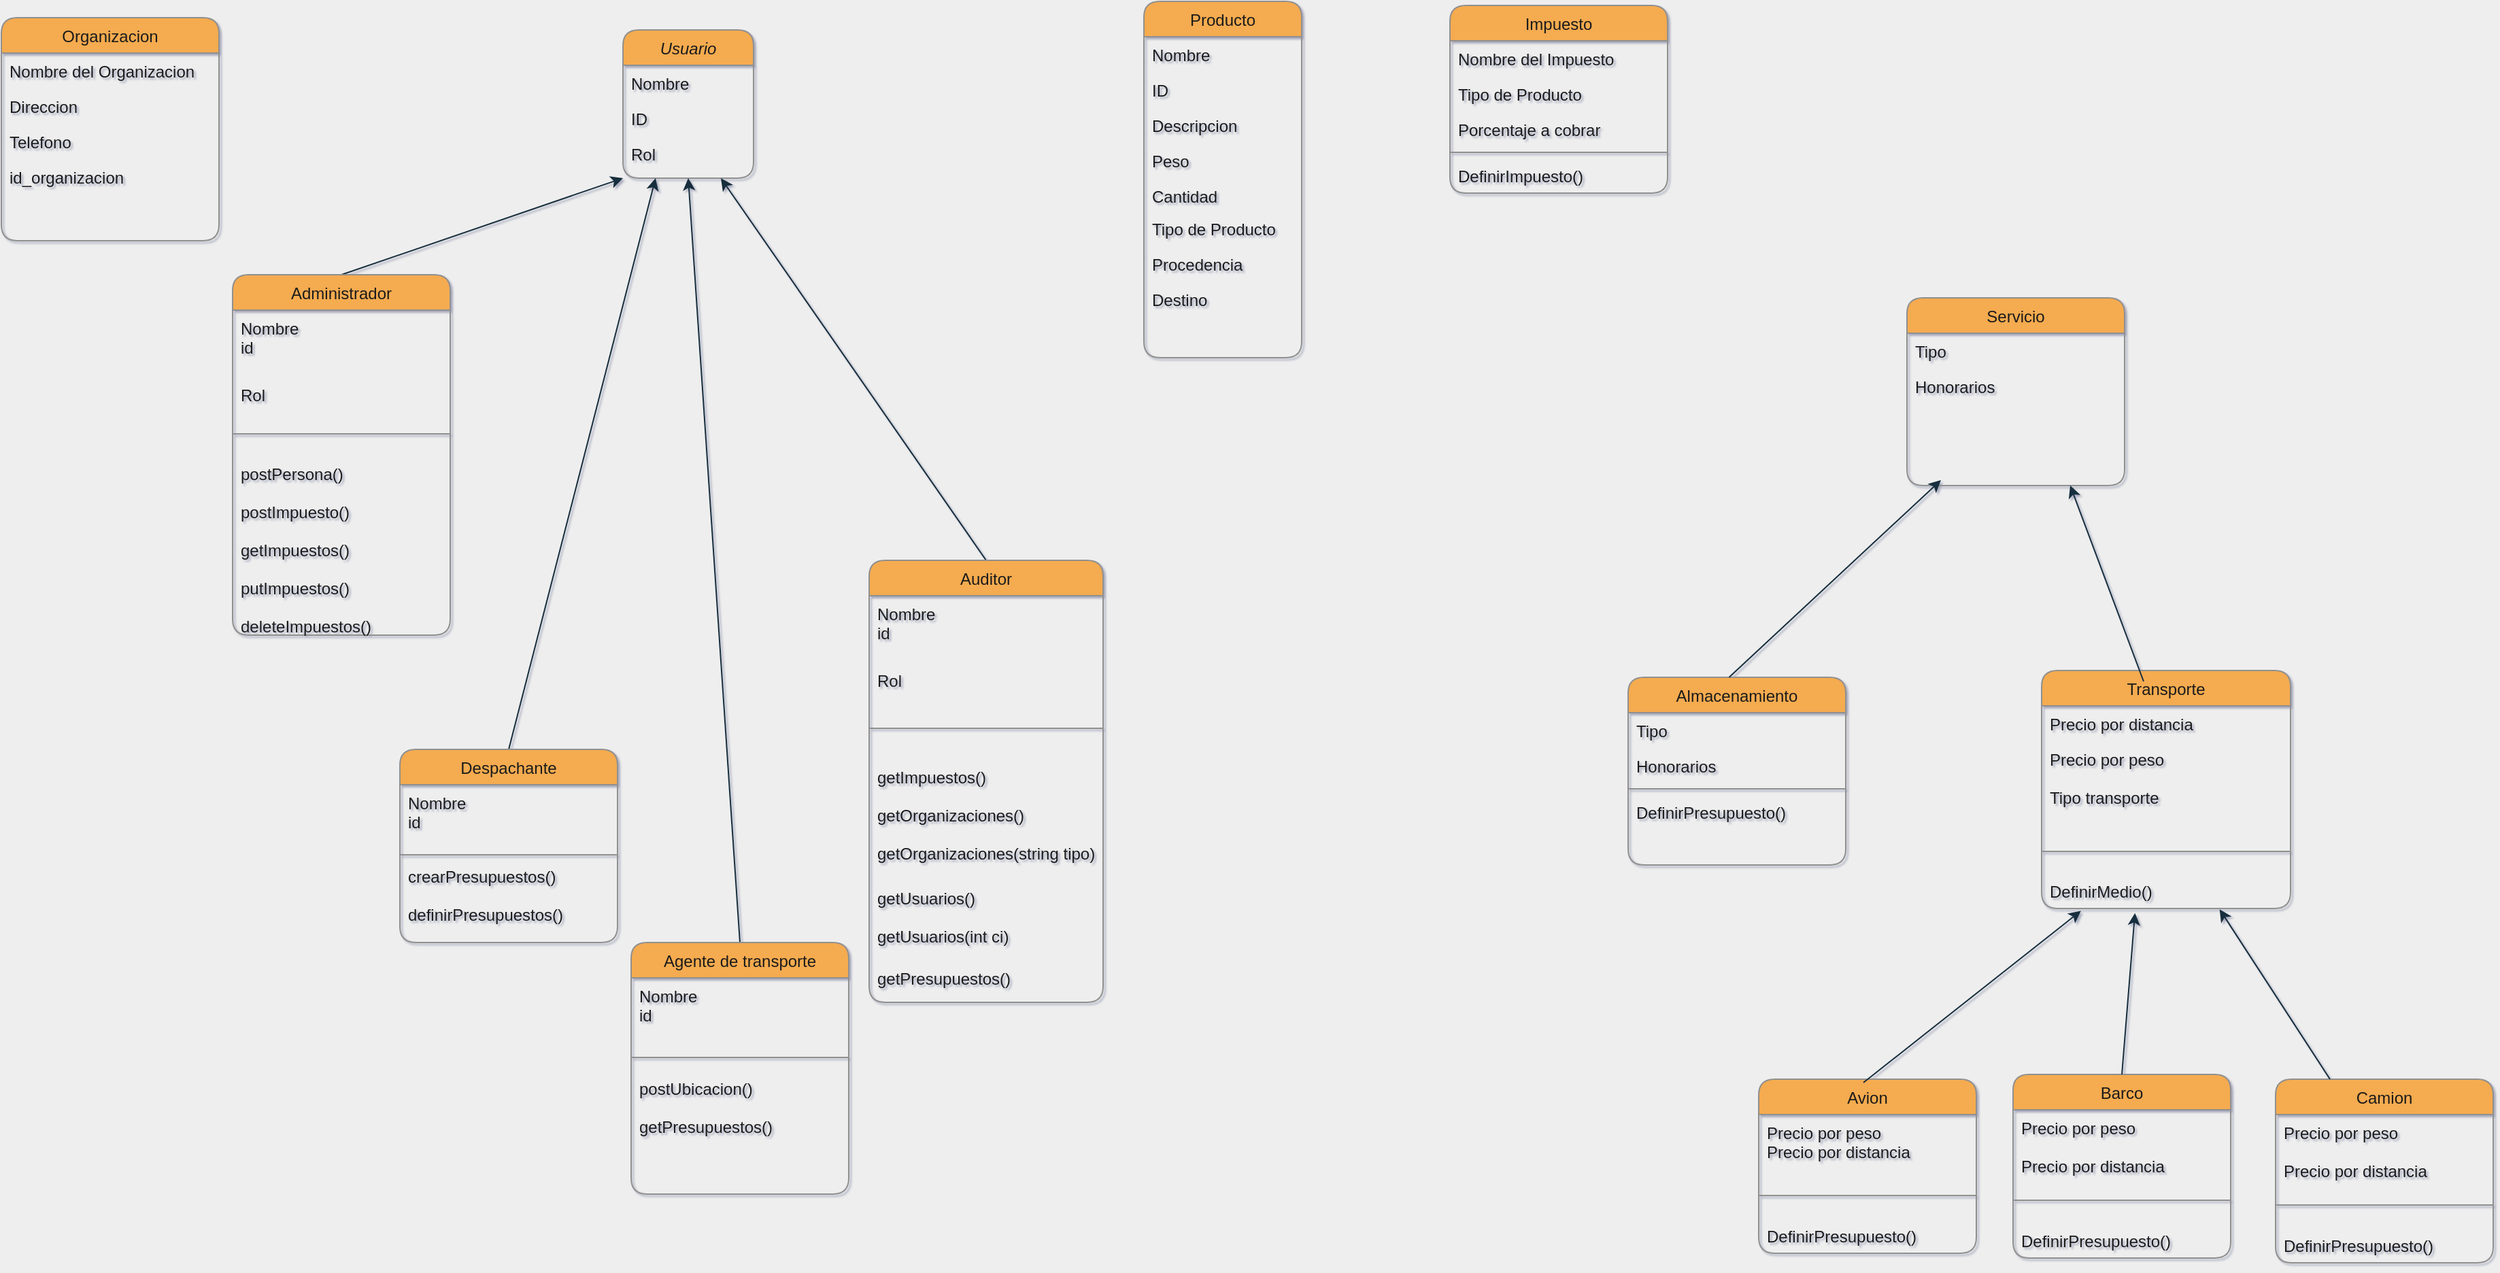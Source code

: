 <mxfile version="20.6.0" type="device"><diagram id="C5RBs43oDa-KdzZeNtuy" name="Page-1"><mxGraphModel dx="5114" dy="2879" grid="0" gridSize="10" guides="1" tooltips="1" connect="1" arrows="1" fold="1" page="1" pageScale="1" pageWidth="827" pageHeight="1169" background="#EEEEEE" math="0" shadow="1"><root><mxCell id="WIyWlLk6GJQsqaUBKTNV-0"/><mxCell id="WIyWlLk6GJQsqaUBKTNV-1" parent="WIyWlLk6GJQsqaUBKTNV-0"/><mxCell id="zkfFHV4jXpPFQw0GAbJ--0" value="Usuario" style="swimlane;fontStyle=2;align=center;verticalAlign=top;childLayout=stackLayout;horizontal=1;startSize=26;horizontalStack=0;resizeParent=1;resizeLast=0;collapsible=1;marginBottom=0;rounded=1;shadow=0;strokeWidth=1;fillColor=#F5AB50;strokeColor=#909090;fontColor=#1A1A1A;" parent="WIyWlLk6GJQsqaUBKTNV-1" vertex="1"><mxGeometry x="-1161" y="-1036" width="96" height="109" as="geometry"><mxRectangle x="230" y="140" width="160" height="26" as="alternateBounds"/></mxGeometry></mxCell><mxCell id="zkfFHV4jXpPFQw0GAbJ--1" value="Nombre" style="text;align=left;verticalAlign=top;spacingLeft=4;spacingRight=4;overflow=hidden;rotatable=0;points=[[0,0.5],[1,0.5]];portConstraint=eastwest;fontColor=#1A1A1A;rounded=1;" parent="zkfFHV4jXpPFQw0GAbJ--0" vertex="1"><mxGeometry y="26" width="96" height="26" as="geometry"/></mxCell><mxCell id="zkfFHV4jXpPFQw0GAbJ--2" value="ID" style="text;align=left;verticalAlign=top;spacingLeft=4;spacingRight=4;overflow=hidden;rotatable=0;points=[[0,0.5],[1,0.5]];portConstraint=eastwest;rounded=1;shadow=0;html=0;fontColor=#1A1A1A;" parent="zkfFHV4jXpPFQw0GAbJ--0" vertex="1"><mxGeometry y="52" width="96" height="26" as="geometry"/></mxCell><mxCell id="HUb9m4NCT26hnJzrRG1a-0" value="Rol" style="text;align=left;verticalAlign=top;spacingLeft=4;spacingRight=4;overflow=hidden;rotatable=0;points=[[0,0.5],[1,0.5]];portConstraint=eastwest;rounded=1;shadow=0;html=0;fontColor=#1A1A1A;" vertex="1" parent="zkfFHV4jXpPFQw0GAbJ--0"><mxGeometry y="78" width="96" height="26" as="geometry"/></mxCell><mxCell id="zkfFHV4jXpPFQw0GAbJ--6" value="Servicio" style="swimlane;fontStyle=0;align=center;verticalAlign=top;childLayout=stackLayout;horizontal=1;startSize=26;horizontalStack=0;resizeParent=1;resizeLast=0;collapsible=1;marginBottom=0;rounded=1;shadow=0;strokeWidth=1;fillColor=#F5AB50;strokeColor=#909090;fontColor=#1A1A1A;" parent="WIyWlLk6GJQsqaUBKTNV-1" vertex="1"><mxGeometry x="-217" y="-839" width="160" height="138" as="geometry"><mxRectangle x="130" y="380" width="160" height="26" as="alternateBounds"/></mxGeometry></mxCell><mxCell id="zkfFHV4jXpPFQw0GAbJ--7" value="Tipo" style="text;align=left;verticalAlign=top;spacingLeft=4;spacingRight=4;overflow=hidden;rotatable=0;points=[[0,0.5],[1,0.5]];portConstraint=eastwest;fontColor=#1A1A1A;rounded=1;" parent="zkfFHV4jXpPFQw0GAbJ--6" vertex="1"><mxGeometry y="26" width="160" height="26" as="geometry"/></mxCell><mxCell id="zkfFHV4jXpPFQw0GAbJ--8" value="Honorarios" style="text;align=left;verticalAlign=top;spacingLeft=4;spacingRight=4;overflow=hidden;rotatable=0;points=[[0,0.5],[1,0.5]];portConstraint=eastwest;rounded=1;shadow=0;html=0;fontColor=#1A1A1A;" parent="zkfFHV4jXpPFQw0GAbJ--6" vertex="1"><mxGeometry y="52" width="160" height="26" as="geometry"/></mxCell><mxCell id="zkfFHV4jXpPFQw0GAbJ--13" value="Barco" style="swimlane;fontStyle=0;align=center;verticalAlign=top;childLayout=stackLayout;horizontal=1;startSize=26;horizontalStack=0;resizeParent=1;resizeLast=0;collapsible=1;marginBottom=0;rounded=1;shadow=0;strokeWidth=1;fillColor=#F5AB50;strokeColor=#909090;fontColor=#1A1A1A;" parent="WIyWlLk6GJQsqaUBKTNV-1" vertex="1"><mxGeometry x="-139" y="-268" width="160" height="135" as="geometry"><mxRectangle x="340" y="380" width="170" height="26" as="alternateBounds"/></mxGeometry></mxCell><mxCell id="pXvzxChBo4fIykmY_wk8-32" value="Precio por peso&#10;&#10;Precio por distancia" style="text;strokeColor=none;fillColor=none;align=left;verticalAlign=top;spacingLeft=4;spacingRight=4;overflow=hidden;rotatable=0;points=[[0,0.5],[1,0.5]];portConstraint=eastwest;rounded=1;fontColor=#1A1A1A;" parent="zkfFHV4jXpPFQw0GAbJ--13" vertex="1"><mxGeometry y="26" width="160" height="50" as="geometry"/></mxCell><mxCell id="pXvzxChBo4fIykmY_wk8-34" value="" style="line;html=1;strokeWidth=1;align=left;verticalAlign=middle;spacingTop=-1;spacingLeft=3;spacingRight=3;rotatable=0;labelPosition=right;points=[];portConstraint=eastwest;fillColor=#F5AB50;strokeColor=#909090;fontColor=#1A1A1A;rounded=1;labelBackgroundColor=#EEEEEE;" parent="zkfFHV4jXpPFQw0GAbJ--13" vertex="1"><mxGeometry y="76" width="160" height="33" as="geometry"/></mxCell><mxCell id="pXvzxChBo4fIykmY_wk8-37" value="DefinirPresupuesto()" style="text;strokeColor=none;fillColor=none;align=left;verticalAlign=top;spacingLeft=4;spacingRight=4;overflow=hidden;rotatable=0;points=[[0,0.5],[1,0.5]];portConstraint=eastwest;rounded=1;fontColor=#1A1A1A;" parent="zkfFHV4jXpPFQw0GAbJ--13" vertex="1"><mxGeometry y="109" width="160" height="26" as="geometry"/></mxCell><mxCell id="zkfFHV4jXpPFQw0GAbJ--17" value="Producto" style="swimlane;fontStyle=0;align=center;verticalAlign=top;childLayout=stackLayout;horizontal=1;startSize=26;horizontalStack=0;resizeParent=1;resizeLast=0;collapsible=1;marginBottom=0;rounded=1;shadow=0;strokeWidth=1;fillColor=#F5AB50;strokeColor=#909090;fontColor=#1A1A1A;" parent="WIyWlLk6GJQsqaUBKTNV-1" vertex="1"><mxGeometry x="-778" y="-1057" width="116" height="262" as="geometry"><mxRectangle x="550" y="140" width="160" height="26" as="alternateBounds"/></mxGeometry></mxCell><mxCell id="zkfFHV4jXpPFQw0GAbJ--18" value="Nombre" style="text;align=left;verticalAlign=top;spacingLeft=4;spacingRight=4;overflow=hidden;rotatable=0;points=[[0,0.5],[1,0.5]];portConstraint=eastwest;fontColor=#1A1A1A;rounded=1;" parent="zkfFHV4jXpPFQw0GAbJ--17" vertex="1"><mxGeometry y="26" width="116" height="26" as="geometry"/></mxCell><mxCell id="zkfFHV4jXpPFQw0GAbJ--19" value="ID" style="text;align=left;verticalAlign=top;spacingLeft=4;spacingRight=4;overflow=hidden;rotatable=0;points=[[0,0.5],[1,0.5]];portConstraint=eastwest;rounded=1;shadow=0;html=0;fontColor=#1A1A1A;" parent="zkfFHV4jXpPFQw0GAbJ--17" vertex="1"><mxGeometry y="52" width="116" height="26" as="geometry"/></mxCell><mxCell id="zkfFHV4jXpPFQw0GAbJ--20" value="Descripcion" style="text;align=left;verticalAlign=top;spacingLeft=4;spacingRight=4;overflow=hidden;rotatable=0;points=[[0,0.5],[1,0.5]];portConstraint=eastwest;rounded=1;shadow=0;html=0;fontColor=#1A1A1A;" parent="zkfFHV4jXpPFQw0GAbJ--17" vertex="1"><mxGeometry y="78" width="116" height="26" as="geometry"/></mxCell><mxCell id="zkfFHV4jXpPFQw0GAbJ--21" value="Peso" style="text;align=left;verticalAlign=top;spacingLeft=4;spacingRight=4;overflow=hidden;rotatable=0;points=[[0,0.5],[1,0.5]];portConstraint=eastwest;rounded=1;shadow=0;html=0;fontColor=#1A1A1A;" parent="zkfFHV4jXpPFQw0GAbJ--17" vertex="1"><mxGeometry y="104" width="116" height="26" as="geometry"/></mxCell><mxCell id="pXvzxChBo4fIykmY_wk8-18" value="Cantidad" style="text;strokeColor=none;fillColor=none;align=left;verticalAlign=top;spacingLeft=4;spacingRight=4;overflow=hidden;rotatable=0;points=[[0,0.5],[1,0.5]];portConstraint=eastwest;rounded=1;fontColor=#1A1A1A;" parent="zkfFHV4jXpPFQw0GAbJ--17" vertex="1"><mxGeometry y="130" width="116" height="24" as="geometry"/></mxCell><mxCell id="Pnj_vXacgYXX5_KnOW4d-21" value="Tipo de Producto&#10;" style="text;align=left;verticalAlign=top;spacingLeft=4;spacingRight=4;overflow=hidden;rotatable=0;points=[[0,0.5],[1,0.5]];portConstraint=eastwest;rounded=1;shadow=0;html=0;fontColor=#1A1A1A;" parent="zkfFHV4jXpPFQw0GAbJ--17" vertex="1"><mxGeometry y="154" width="116" height="26" as="geometry"/></mxCell><mxCell id="zkfFHV4jXpPFQw0GAbJ--22" value="Procedencia" style="text;align=left;verticalAlign=top;spacingLeft=4;spacingRight=4;overflow=hidden;rotatable=0;points=[[0,0.5],[1,0.5]];portConstraint=eastwest;rounded=1;shadow=0;html=0;fontColor=#1A1A1A;" parent="zkfFHV4jXpPFQw0GAbJ--17" vertex="1"><mxGeometry y="180" width="116" height="26" as="geometry"/></mxCell><mxCell id="REdypmDglDxDfcD0SY29-49" value="Destino" style="text;align=left;verticalAlign=top;spacingLeft=4;spacingRight=4;overflow=hidden;rotatable=0;points=[[0,0.5],[1,0.5]];portConstraint=eastwest;rounded=1;shadow=0;html=0;fontColor=#1A1A1A;" parent="zkfFHV4jXpPFQw0GAbJ--17" vertex="1"><mxGeometry y="206" width="116" height="26" as="geometry"/></mxCell><mxCell id="pXvzxChBo4fIykmY_wk8-12" value="Transporte" style="swimlane;fontStyle=0;align=center;verticalAlign=top;childLayout=stackLayout;horizontal=1;startSize=26;horizontalStack=0;resizeParent=1;resizeLast=0;collapsible=1;marginBottom=0;rounded=1;shadow=0;strokeWidth=1;fillColor=#F5AB50;strokeColor=#909090;fontColor=#1A1A1A;" parent="WIyWlLk6GJQsqaUBKTNV-1" vertex="1"><mxGeometry x="-118" y="-565" width="183" height="175" as="geometry"><mxRectangle x="550" y="140" width="160" height="26" as="alternateBounds"/></mxGeometry></mxCell><mxCell id="pXvzxChBo4fIykmY_wk8-17" value="Precio por distancia" style="text;align=left;verticalAlign=top;spacingLeft=4;spacingRight=4;overflow=hidden;rotatable=0;points=[[0,0.5],[1,0.5]];portConstraint=eastwest;rounded=1;shadow=0;html=0;fontColor=#1A1A1A;" parent="pXvzxChBo4fIykmY_wk8-12" vertex="1"><mxGeometry y="26" width="183" height="26" as="geometry"/></mxCell><mxCell id="pXvzxChBo4fIykmY_wk8-20" value="Precio por peso&#10;&#10;Tipo transporte" style="text;strokeColor=none;fillColor=none;align=left;verticalAlign=top;spacingLeft=4;spacingRight=4;overflow=hidden;rotatable=0;points=[[0,0.5],[1,0.5]];portConstraint=eastwest;rounded=1;fontColor=#1A1A1A;" parent="pXvzxChBo4fIykmY_wk8-12" vertex="1"><mxGeometry y="52" width="183" height="65" as="geometry"/></mxCell><mxCell id="REdypmDglDxDfcD0SY29-53" value="" style="line;html=1;strokeWidth=1;align=left;verticalAlign=middle;spacingTop=-1;spacingLeft=3;spacingRight=3;rotatable=0;labelPosition=right;points=[];portConstraint=eastwest;fillColor=#F5AB50;strokeColor=#909090;fontColor=#1A1A1A;rounded=1;labelBackgroundColor=#EEEEEE;" parent="pXvzxChBo4fIykmY_wk8-12" vertex="1"><mxGeometry y="117" width="183" height="32" as="geometry"/></mxCell><mxCell id="REdypmDglDxDfcD0SY29-54" value="DefinirMedio()" style="text;strokeColor=none;fillColor=none;align=left;verticalAlign=top;spacingLeft=4;spacingRight=4;overflow=hidden;rotatable=0;points=[[0,0.5],[1,0.5]];portConstraint=eastwest;rounded=1;fontColor=#1A1A1A;" parent="pXvzxChBo4fIykmY_wk8-12" vertex="1"><mxGeometry y="149" width="183" height="26" as="geometry"/></mxCell><mxCell id="qtvmxVoFtMcfJuj8J22V-6" value="Avion" style="swimlane;fontStyle=0;align=center;verticalAlign=top;childLayout=stackLayout;horizontal=1;startSize=26;horizontalStack=0;resizeParent=1;resizeLast=0;collapsible=1;marginBottom=0;rounded=1;shadow=0;strokeWidth=1;fillColor=#F5AB50;strokeColor=#909090;fontColor=#1A1A1A;" parent="WIyWlLk6GJQsqaUBKTNV-1" vertex="1"><mxGeometry x="-326" y="-264.5" width="160" height="128" as="geometry"><mxRectangle x="340" y="380" width="170" height="26" as="alternateBounds"/></mxGeometry></mxCell><mxCell id="qtvmxVoFtMcfJuj8J22V-7" value="Precio por peso&#10;Precio por distancia" style="text;strokeColor=none;fillColor=none;align=left;verticalAlign=top;spacingLeft=4;spacingRight=4;overflow=hidden;rotatable=0;points=[[0,0.5],[1,0.5]];portConstraint=eastwest;rounded=1;fontColor=#1A1A1A;" parent="qtvmxVoFtMcfJuj8J22V-6" vertex="1"><mxGeometry y="26" width="160" height="43" as="geometry"/></mxCell><mxCell id="qtvmxVoFtMcfJuj8J22V-8" value="" style="line;html=1;strokeWidth=1;align=left;verticalAlign=middle;spacingTop=-1;spacingLeft=3;spacingRight=3;rotatable=0;labelPosition=right;points=[];portConstraint=eastwest;fillColor=#F5AB50;strokeColor=#909090;fontColor=#1A1A1A;rounded=1;labelBackgroundColor=#EEEEEE;" parent="qtvmxVoFtMcfJuj8J22V-6" vertex="1"><mxGeometry y="69" width="160" height="33" as="geometry"/></mxCell><mxCell id="qtvmxVoFtMcfJuj8J22V-9" value="DefinirPresupuesto()" style="text;strokeColor=none;fillColor=none;align=left;verticalAlign=top;spacingLeft=4;spacingRight=4;overflow=hidden;rotatable=0;points=[[0,0.5],[1,0.5]];portConstraint=eastwest;rounded=1;fontColor=#1A1A1A;" parent="qtvmxVoFtMcfJuj8J22V-6" vertex="1"><mxGeometry y="102" width="160" height="26" as="geometry"/></mxCell><mxCell id="qtvmxVoFtMcfJuj8J22V-10" value="Camion" style="swimlane;fontStyle=0;align=center;verticalAlign=top;childLayout=stackLayout;horizontal=1;startSize=26;horizontalStack=0;resizeParent=1;resizeLast=0;collapsible=1;marginBottom=0;rounded=1;shadow=0;strokeWidth=1;fillColor=#F5AB50;strokeColor=#909090;fontColor=#1A1A1A;" parent="WIyWlLk6GJQsqaUBKTNV-1" vertex="1"><mxGeometry x="54" y="-264.5" width="160" height="135" as="geometry"><mxRectangle x="340" y="380" width="170" height="26" as="alternateBounds"/></mxGeometry></mxCell><mxCell id="qtvmxVoFtMcfJuj8J22V-11" value="Precio por peso&#10;&#10;Precio por distancia" style="text;strokeColor=none;fillColor=none;align=left;verticalAlign=top;spacingLeft=4;spacingRight=4;overflow=hidden;rotatable=0;points=[[0,0.5],[1,0.5]];portConstraint=eastwest;rounded=1;fontColor=#1A1A1A;" parent="qtvmxVoFtMcfJuj8J22V-10" vertex="1"><mxGeometry y="26" width="160" height="50" as="geometry"/></mxCell><mxCell id="qtvmxVoFtMcfJuj8J22V-12" value="" style="line;html=1;strokeWidth=1;align=left;verticalAlign=middle;spacingTop=-1;spacingLeft=3;spacingRight=3;rotatable=0;labelPosition=right;points=[];portConstraint=eastwest;fillColor=#F5AB50;strokeColor=#909090;fontColor=#1A1A1A;rounded=1;labelBackgroundColor=#EEEEEE;" parent="qtvmxVoFtMcfJuj8J22V-10" vertex="1"><mxGeometry y="76" width="160" height="33" as="geometry"/></mxCell><mxCell id="qtvmxVoFtMcfJuj8J22V-13" value="DefinirPresupuesto()" style="text;strokeColor=none;fillColor=none;align=left;verticalAlign=top;spacingLeft=4;spacingRight=4;overflow=hidden;rotatable=0;points=[[0,0.5],[1,0.5]];portConstraint=eastwest;rounded=1;fontColor=#1A1A1A;" parent="qtvmxVoFtMcfJuj8J22V-10" vertex="1"><mxGeometry y="109" width="160" height="26" as="geometry"/></mxCell><mxCell id="REdypmDglDxDfcD0SY29-11" style="edgeStyle=none;rounded=0;orthogonalLoop=1;jettySize=auto;html=1;exitX=0.5;exitY=0;exitDx=0;exitDy=0;entryX=0.25;entryY=1;entryDx=0;entryDy=0;strokeColor=#182E3E;fontColor=#1A1A1A;labelBackgroundColor=#EEEEEE;" parent="WIyWlLk6GJQsqaUBKTNV-1" source="qtvmxVoFtMcfJuj8J22V-23" target="zkfFHV4jXpPFQw0GAbJ--0" edge="1"><mxGeometry relative="1" as="geometry"/></mxCell><mxCell id="qtvmxVoFtMcfJuj8J22V-23" value="Despachante" style="swimlane;fontStyle=0;align=center;verticalAlign=top;childLayout=stackLayout;horizontal=1;startSize=26;horizontalStack=0;resizeParent=1;resizeLast=0;collapsible=1;marginBottom=0;rounded=1;shadow=0;strokeWidth=1;fillColor=#F5AB50;strokeColor=#909090;fontColor=#1A1A1A;" parent="WIyWlLk6GJQsqaUBKTNV-1" vertex="1"><mxGeometry x="-1325" y="-507" width="160" height="142" as="geometry"><mxRectangle x="-504" y="483" width="160" height="26" as="alternateBounds"/></mxGeometry></mxCell><mxCell id="REdypmDglDxDfcD0SY29-51" value="Nombre&#10;id" style="text;align=left;verticalAlign=top;spacingLeft=4;spacingRight=4;overflow=hidden;rotatable=0;points=[[0,0.5],[1,0.5]];portConstraint=eastwest;fontColor=#1A1A1A;rounded=1;" parent="qtvmxVoFtMcfJuj8J22V-23" vertex="1"><mxGeometry y="26" width="160" height="49" as="geometry"/></mxCell><mxCell id="REdypmDglDxDfcD0SY29-27" value="" style="line;html=1;strokeWidth=1;align=left;verticalAlign=middle;spacingTop=-1;spacingLeft=3;spacingRight=3;rotatable=0;labelPosition=right;points=[];portConstraint=eastwest;fillColor=#F5AB50;strokeColor=#909090;fontColor=#1A1A1A;rounded=1;labelBackgroundColor=#EEEEEE;" parent="qtvmxVoFtMcfJuj8J22V-23" vertex="1"><mxGeometry y="75" width="160" height="5" as="geometry"/></mxCell><mxCell id="REdypmDglDxDfcD0SY29-28" value="crearPresupuestos()&#10;&#10;definirPresupuestos()&#10;" style="text;align=left;verticalAlign=top;spacingLeft=4;spacingRight=4;overflow=hidden;rotatable=0;points=[[0,0.5],[1,0.5]];portConstraint=eastwest;fontColor=#1A1A1A;rounded=1;" parent="qtvmxVoFtMcfJuj8J22V-23" vertex="1"><mxGeometry y="80" width="160" height="60" as="geometry"/></mxCell><mxCell id="REdypmDglDxDfcD0SY29-14" style="edgeStyle=none;rounded=0;orthogonalLoop=1;jettySize=auto;html=1;exitX=0.5;exitY=0;exitDx=0;exitDy=0;entryX=0.5;entryY=1;entryDx=0;entryDy=0;strokeColor=#182E3E;fontColor=#1A1A1A;labelBackgroundColor=#EEEEEE;" parent="WIyWlLk6GJQsqaUBKTNV-1" source="qtvmxVoFtMcfJuj8J22V-28" target="zkfFHV4jXpPFQw0GAbJ--0" edge="1"><mxGeometry relative="1" as="geometry"><mxPoint x="-1091.649" y="-631" as="targetPoint"/></mxGeometry></mxCell><mxCell id="qtvmxVoFtMcfJuj8J22V-28" value="Agente de transporte" style="swimlane;fontStyle=0;align=center;verticalAlign=top;childLayout=stackLayout;horizontal=1;startSize=26;horizontalStack=0;resizeParent=1;resizeLast=0;collapsible=1;marginBottom=0;rounded=1;shadow=0;strokeWidth=1;fillColor=#F5AB50;strokeColor=#909090;fontColor=#1A1A1A;" parent="WIyWlLk6GJQsqaUBKTNV-1" vertex="1"><mxGeometry x="-1155" y="-365" width="160" height="185" as="geometry"><mxRectangle x="130" y="380" width="160" height="26" as="alternateBounds"/></mxGeometry></mxCell><mxCell id="REdypmDglDxDfcD0SY29-50" value="Nombre&#10;id" style="text;align=left;verticalAlign=top;spacingLeft=4;spacingRight=4;overflow=hidden;rotatable=0;points=[[0,0.5],[1,0.5]];portConstraint=eastwest;fontColor=#1A1A1A;rounded=1;" parent="qtvmxVoFtMcfJuj8J22V-28" vertex="1"><mxGeometry y="26" width="160" height="49" as="geometry"/></mxCell><mxCell id="REdypmDglDxDfcD0SY29-29" value="" style="line;html=1;strokeWidth=1;align=left;verticalAlign=middle;spacingTop=-1;spacingLeft=3;spacingRight=3;rotatable=0;labelPosition=right;points=[];portConstraint=eastwest;fillColor=#F5AB50;strokeColor=#909090;fontColor=#1A1A1A;rounded=1;labelBackgroundColor=#EEEEEE;" parent="qtvmxVoFtMcfJuj8J22V-28" vertex="1"><mxGeometry y="75" width="160" height="19" as="geometry"/></mxCell><mxCell id="REdypmDglDxDfcD0SY29-30" value="postUbicacion()&#10;&#10;getPresupuestos()" style="text;align=left;verticalAlign=top;spacingLeft=4;spacingRight=4;overflow=hidden;rotatable=0;points=[[0,0.5],[1,0.5]];portConstraint=eastwest;fontColor=#1A1A1A;rounded=1;" parent="qtvmxVoFtMcfJuj8J22V-28" vertex="1"><mxGeometry y="94" width="160" height="60" as="geometry"/></mxCell><mxCell id="REdypmDglDxDfcD0SY29-17" style="edgeStyle=none;rounded=0;orthogonalLoop=1;jettySize=auto;html=1;exitX=0.5;exitY=0;exitDx=0;exitDy=0;entryX=0.75;entryY=1;entryDx=0;entryDy=0;strokeColor=#182E3E;fontColor=#1A1A1A;labelBackgroundColor=#EEEEEE;" parent="WIyWlLk6GJQsqaUBKTNV-1" source="qtvmxVoFtMcfJuj8J22V-33" target="zkfFHV4jXpPFQw0GAbJ--0" edge="1"><mxGeometry relative="1" as="geometry"><mxPoint x="-1051" y="-642" as="targetPoint"/></mxGeometry></mxCell><mxCell id="qtvmxVoFtMcfJuj8J22V-33" value="Auditor" style="swimlane;fontStyle=0;align=center;verticalAlign=top;childLayout=stackLayout;horizontal=1;startSize=26;horizontalStack=0;resizeParent=1;resizeLast=0;collapsible=1;marginBottom=0;rounded=1;shadow=0;strokeWidth=1;fillColor=#F5AB50;strokeColor=#909090;fontColor=#1A1A1A;" parent="WIyWlLk6GJQsqaUBKTNV-1" vertex="1"><mxGeometry x="-980" y="-646" width="172" height="325" as="geometry"><mxRectangle x="130" y="380" width="160" height="26" as="alternateBounds"/></mxGeometry></mxCell><mxCell id="qtvmxVoFtMcfJuj8J22V-34" value="Nombre&#10;id" style="text;align=left;verticalAlign=top;spacingLeft=4;spacingRight=4;overflow=hidden;rotatable=0;points=[[0,0.5],[1,0.5]];portConstraint=eastwest;fontColor=#1A1A1A;rounded=1;" parent="qtvmxVoFtMcfJuj8J22V-33" vertex="1"><mxGeometry y="26" width="172" height="49" as="geometry"/></mxCell><mxCell id="HUb9m4NCT26hnJzrRG1a-3" value="Rol" style="text;align=left;verticalAlign=top;spacingLeft=4;spacingRight=4;overflow=hidden;rotatable=0;points=[[0,0.5],[1,0.5]];portConstraint=eastwest;rounded=1;shadow=0;html=0;fontColor=#1A1A1A;" vertex="1" parent="qtvmxVoFtMcfJuj8J22V-33"><mxGeometry y="75" width="172" height="26" as="geometry"/></mxCell><mxCell id="REdypmDglDxDfcD0SY29-31" value="" style="line;html=1;strokeWidth=1;align=left;verticalAlign=middle;spacingTop=-1;spacingLeft=3;spacingRight=3;rotatable=0;labelPosition=right;points=[];portConstraint=eastwest;fillColor=#F5AB50;strokeColor=#909090;fontColor=#1A1A1A;rounded=1;labelBackgroundColor=#EEEEEE;" parent="qtvmxVoFtMcfJuj8J22V-33" vertex="1"><mxGeometry y="101" width="172" height="45" as="geometry"/></mxCell><mxCell id="REdypmDglDxDfcD0SY29-37" value="getImpuestos()&#10;&#10;getOrganizaciones()&#10;&#10;getOrganizaciones(string tipo)&#10;&#10;&#10;" style="text;align=left;verticalAlign=top;spacingLeft=4;spacingRight=4;overflow=hidden;rotatable=0;points=[[0,0.5],[1,0.5]];portConstraint=eastwest;fontColor=#1A1A1A;rounded=1;" parent="qtvmxVoFtMcfJuj8J22V-33" vertex="1"><mxGeometry y="146" width="172" height="89" as="geometry"/></mxCell><mxCell id="REdypmDglDxDfcD0SY29-38" value="getUsuarios()&#10;&#10;getUsuarios(int ci)&#10;" style="text;align=left;verticalAlign=top;spacingLeft=4;spacingRight=4;overflow=hidden;rotatable=0;points=[[0,0.5],[1,0.5]];portConstraint=eastwest;fontColor=#1A1A1A;rounded=1;" parent="qtvmxVoFtMcfJuj8J22V-33" vertex="1"><mxGeometry y="235" width="172" height="59" as="geometry"/></mxCell><mxCell id="REdypmDglDxDfcD0SY29-39" value="getPresupuestos()" style="text;align=left;verticalAlign=top;spacingLeft=4;spacingRight=4;overflow=hidden;rotatable=0;points=[[0,0.5],[1,0.5]];portConstraint=eastwest;fontColor=#1A1A1A;rounded=1;" parent="qtvmxVoFtMcfJuj8J22V-33" vertex="1"><mxGeometry y="294" width="172" height="26" as="geometry"/></mxCell><mxCell id="qtvmxVoFtMcfJuj8J22V-38" value="Almacenamiento" style="swimlane;fontStyle=0;align=center;verticalAlign=top;childLayout=stackLayout;horizontal=1;startSize=26;horizontalStack=0;resizeParent=1;resizeLast=0;collapsible=1;marginBottom=0;rounded=1;shadow=0;strokeWidth=1;fillColor=#F5AB50;strokeColor=#909090;fontColor=#1A1A1A;" parent="WIyWlLk6GJQsqaUBKTNV-1" vertex="1"><mxGeometry x="-422" y="-560" width="160" height="138" as="geometry"><mxRectangle x="130" y="380" width="160" height="26" as="alternateBounds"/></mxGeometry></mxCell><mxCell id="qtvmxVoFtMcfJuj8J22V-39" value="Tipo" style="text;align=left;verticalAlign=top;spacingLeft=4;spacingRight=4;overflow=hidden;rotatable=0;points=[[0,0.5],[1,0.5]];portConstraint=eastwest;fontColor=#1A1A1A;rounded=1;" parent="qtvmxVoFtMcfJuj8J22V-38" vertex="1"><mxGeometry y="26" width="160" height="26" as="geometry"/></mxCell><mxCell id="qtvmxVoFtMcfJuj8J22V-40" value="Honorarios" style="text;align=left;verticalAlign=top;spacingLeft=4;spacingRight=4;overflow=hidden;rotatable=0;points=[[0,0.5],[1,0.5]];portConstraint=eastwest;rounded=1;shadow=0;html=0;fontColor=#1A1A1A;" parent="qtvmxVoFtMcfJuj8J22V-38" vertex="1"><mxGeometry y="52" width="160" height="26" as="geometry"/></mxCell><mxCell id="qtvmxVoFtMcfJuj8J22V-41" value="" style="line;html=1;strokeWidth=1;align=left;verticalAlign=middle;spacingTop=-1;spacingLeft=3;spacingRight=3;rotatable=0;labelPosition=right;points=[];portConstraint=eastwest;fillColor=#F5AB50;strokeColor=#909090;fontColor=#1A1A1A;rounded=1;labelBackgroundColor=#EEEEEE;" parent="qtvmxVoFtMcfJuj8J22V-38" vertex="1"><mxGeometry y="78" width="160" height="8" as="geometry"/></mxCell><mxCell id="Pnj_vXacgYXX5_KnOW4d-11" value="DefinirPresupuesto()" style="text;strokeColor=none;fillColor=none;align=left;verticalAlign=top;spacingLeft=4;spacingRight=4;overflow=hidden;rotatable=0;points=[[0,0.5],[1,0.5]];portConstraint=eastwest;rounded=1;fontColor=#1A1A1A;" parent="qtvmxVoFtMcfJuj8J22V-38" vertex="1"><mxGeometry y="86" width="160" height="26" as="geometry"/></mxCell><mxCell id="REdypmDglDxDfcD0SY29-3" style="rounded=0;orthogonalLoop=1;jettySize=auto;html=1;exitX=0.5;exitY=0;exitDx=0;exitDy=0;entryX=0;entryY=1;entryDx=0;entryDy=0;strokeColor=#182E3E;fontColor=#1A1A1A;labelBackgroundColor=#EEEEEE;" parent="WIyWlLk6GJQsqaUBKTNV-1" source="qtvmxVoFtMcfJuj8J22V-55" target="zkfFHV4jXpPFQw0GAbJ--0" edge="1"><mxGeometry relative="1" as="geometry"><mxPoint x="-1141" y="-666" as="targetPoint"/></mxGeometry></mxCell><mxCell id="qtvmxVoFtMcfJuj8J22V-55" value="Administrador" style="swimlane;fontStyle=0;align=center;verticalAlign=top;childLayout=stackLayout;horizontal=1;startSize=26;horizontalStack=0;resizeParent=1;resizeLast=0;collapsible=1;marginBottom=0;rounded=1;shadow=0;strokeWidth=1;fillColor=#F5AB50;strokeColor=#909090;fontColor=#1A1A1A;" parent="WIyWlLk6GJQsqaUBKTNV-1" vertex="1"><mxGeometry x="-1448" y="-856" width="160" height="265" as="geometry"><mxRectangle x="130" y="380" width="160" height="26" as="alternateBounds"/></mxGeometry></mxCell><mxCell id="REdypmDglDxDfcD0SY29-23" style="edgeStyle=none;rounded=0;orthogonalLoop=1;jettySize=auto;html=1;exitX=0;exitY=0.5;exitDx=0;exitDy=0;strokeColor=#182E3E;fontColor=#1A1A1A;labelBackgroundColor=#EEEEEE;" parent="qtvmxVoFtMcfJuj8J22V-55" edge="1"><mxGeometry relative="1" as="geometry"><mxPoint x="1.137e-13" y="41" as="sourcePoint"/><mxPoint x="1.137e-13" y="41" as="targetPoint"/></mxGeometry></mxCell><mxCell id="REdypmDglDxDfcD0SY29-52" value="Nombre&#10;id" style="text;align=left;verticalAlign=top;spacingLeft=4;spacingRight=4;overflow=hidden;rotatable=0;points=[[0,0.5],[1,0.5]];portConstraint=eastwest;fontColor=#1A1A1A;rounded=1;" parent="qtvmxVoFtMcfJuj8J22V-55" vertex="1"><mxGeometry y="26" width="160" height="49" as="geometry"/></mxCell><mxCell id="HUb9m4NCT26hnJzrRG1a-2" value="Rol" style="text;align=left;verticalAlign=top;spacingLeft=4;spacingRight=4;overflow=hidden;rotatable=0;points=[[0,0.5],[1,0.5]];portConstraint=eastwest;rounded=1;shadow=0;html=0;fontColor=#1A1A1A;" vertex="1" parent="qtvmxVoFtMcfJuj8J22V-55"><mxGeometry y="75" width="160" height="26" as="geometry"/></mxCell><mxCell id="REdypmDglDxDfcD0SY29-25" value="" style="line;html=1;strokeWidth=1;align=left;verticalAlign=middle;spacingTop=-1;spacingLeft=3;spacingRight=3;rotatable=0;labelPosition=right;points=[];portConstraint=eastwest;fillColor=#F5AB50;strokeColor=#909090;fontColor=#1A1A1A;rounded=1;labelBackgroundColor=#EEEEEE;" parent="qtvmxVoFtMcfJuj8J22V-55" vertex="1"><mxGeometry y="101" width="160" height="32" as="geometry"/></mxCell><mxCell id="REdypmDglDxDfcD0SY29-26" value="postPersona()&#10;&#10;postImpuesto()&#10;&#10;getImpuestos()&#10;&#10;putImpuestos()&#10;&#10;deleteImpuestos()" style="text;align=left;verticalAlign=top;spacingLeft=4;spacingRight=4;overflow=hidden;rotatable=0;points=[[0,0.5],[1,0.5]];portConstraint=eastwest;fontColor=#1A1A1A;rounded=1;" parent="qtvmxVoFtMcfJuj8J22V-55" vertex="1"><mxGeometry y="133" width="160" height="132" as="geometry"/></mxCell><mxCell id="Pnj_vXacgYXX5_KnOW4d-3" value="Impuesto" style="swimlane;fontStyle=0;align=center;verticalAlign=top;childLayout=stackLayout;horizontal=1;startSize=26;horizontalStack=0;resizeParent=1;resizeLast=0;collapsible=1;marginBottom=0;rounded=1;shadow=0;strokeWidth=1;fillColor=#F5AB50;strokeColor=#909090;fontColor=#1A1A1A;" parent="WIyWlLk6GJQsqaUBKTNV-1" vertex="1"><mxGeometry x="-553" y="-1054" width="160" height="138" as="geometry"><mxRectangle x="130" y="380" width="160" height="26" as="alternateBounds"/></mxGeometry></mxCell><mxCell id="Pnj_vXacgYXX5_KnOW4d-4" value="Nombre del Impuesto" style="text;align=left;verticalAlign=top;spacingLeft=4;spacingRight=4;overflow=hidden;rotatable=0;points=[[0,0.5],[1,0.5]];portConstraint=eastwest;fontColor=#1A1A1A;rounded=1;" parent="Pnj_vXacgYXX5_KnOW4d-3" vertex="1"><mxGeometry y="26" width="160" height="26" as="geometry"/></mxCell><mxCell id="Pnj_vXacgYXX5_KnOW4d-5" value="Tipo de Producto" style="text;align=left;verticalAlign=top;spacingLeft=4;spacingRight=4;overflow=hidden;rotatable=0;points=[[0,0.5],[1,0.5]];portConstraint=eastwest;rounded=1;shadow=0;html=0;fontColor=#1A1A1A;" parent="Pnj_vXacgYXX5_KnOW4d-3" vertex="1"><mxGeometry y="52" width="160" height="26" as="geometry"/></mxCell><mxCell id="Pnj_vXacgYXX5_KnOW4d-8" value="Porcentaje a cobrar" style="text;align=left;verticalAlign=top;spacingLeft=4;spacingRight=4;overflow=hidden;rotatable=0;points=[[0,0.5],[1,0.5]];portConstraint=eastwest;fontColor=#1A1A1A;rounded=1;" parent="Pnj_vXacgYXX5_KnOW4d-3" vertex="1"><mxGeometry y="78" width="160" height="26" as="geometry"/></mxCell><mxCell id="Pnj_vXacgYXX5_KnOW4d-14" value="" style="line;html=1;strokeWidth=1;align=left;verticalAlign=middle;spacingTop=-1;spacingLeft=3;spacingRight=3;rotatable=0;labelPosition=right;points=[];portConstraint=eastwest;fillColor=#F5AB50;strokeColor=#909090;fontColor=#1A1A1A;rounded=1;labelBackgroundColor=#EEEEEE;" parent="Pnj_vXacgYXX5_KnOW4d-3" vertex="1"><mxGeometry y="104" width="160" height="8" as="geometry"/></mxCell><mxCell id="Pnj_vXacgYXX5_KnOW4d-15" value="DefinirImpuesto()" style="text;align=left;verticalAlign=top;spacingLeft=4;spacingRight=4;overflow=hidden;rotatable=0;points=[[0,0.5],[1,0.5]];portConstraint=eastwest;rounded=1;shadow=0;html=0;fontColor=#1A1A1A;" parent="Pnj_vXacgYXX5_KnOW4d-3" vertex="1"><mxGeometry y="112" width="160" height="26" as="geometry"/></mxCell><mxCell id="REdypmDglDxDfcD0SY29-32" style="edgeStyle=none;rounded=0;orthogonalLoop=1;jettySize=auto;html=1;exitX=0.5;exitY=0;exitDx=0;exitDy=0;strokeColor=#182E3E;fontColor=#1A1A1A;labelBackgroundColor=#EEEEEE;" parent="WIyWlLk6GJQsqaUBKTNV-1" edge="1"><mxGeometry relative="1" as="geometry"><mxPoint x="-347.77" y="-560" as="sourcePoint"/><mxPoint x="-192" y="-705" as="targetPoint"/></mxGeometry></mxCell><mxCell id="REdypmDglDxDfcD0SY29-33" style="edgeStyle=none;rounded=0;orthogonalLoop=1;jettySize=auto;html=1;entryX=0.75;entryY=1;entryDx=0;entryDy=0;strokeColor=#182E3E;fontColor=#1A1A1A;labelBackgroundColor=#EEEEEE;" parent="WIyWlLk6GJQsqaUBKTNV-1" target="zkfFHV4jXpPFQw0GAbJ--6" edge="1"><mxGeometry relative="1" as="geometry"><mxPoint x="-43" y="-557" as="sourcePoint"/><mxPoint x="-182" y="-695" as="targetPoint"/></mxGeometry></mxCell><mxCell id="REdypmDglDxDfcD0SY29-34" style="edgeStyle=none;rounded=0;orthogonalLoop=1;jettySize=auto;html=1;entryX=0.158;entryY=1.065;entryDx=0;entryDy=0;entryPerimeter=0;strokeColor=#182E3E;fontColor=#1A1A1A;labelBackgroundColor=#EEEEEE;" parent="WIyWlLk6GJQsqaUBKTNV-1" target="REdypmDglDxDfcD0SY29-54" edge="1"><mxGeometry relative="1" as="geometry"><mxPoint x="-249" y="-262" as="sourcePoint"/><mxPoint x="-91.197" y="-408.722" as="targetPoint"/></mxGeometry></mxCell><mxCell id="REdypmDglDxDfcD0SY29-35" style="edgeStyle=none;rounded=0;orthogonalLoop=1;jettySize=auto;html=1;entryX=0.375;entryY=1.129;entryDx=0;entryDy=0;entryPerimeter=0;exitX=0.5;exitY=0;exitDx=0;exitDy=0;strokeColor=#182E3E;fontColor=#1A1A1A;labelBackgroundColor=#EEEEEE;" parent="WIyWlLk6GJQsqaUBKTNV-1" source="zkfFHV4jXpPFQw0GAbJ--13" target="REdypmDglDxDfcD0SY29-54" edge="1"><mxGeometry relative="1" as="geometry"><mxPoint x="-239" y="-252" as="sourcePoint"/><mxPoint x="-61.551" y="-412.154" as="targetPoint"/></mxGeometry></mxCell><mxCell id="REdypmDglDxDfcD0SY29-56" style="edgeStyle=none;rounded=0;orthogonalLoop=1;jettySize=auto;html=1;entryX=0.715;entryY=1.023;entryDx=0;entryDy=0;entryPerimeter=0;exitX=0.5;exitY=0;exitDx=0;exitDy=0;strokeColor=#182E3E;fontColor=#1A1A1A;labelBackgroundColor=#EEEEEE;" parent="WIyWlLk6GJQsqaUBKTNV-1" target="REdypmDglDxDfcD0SY29-54" edge="1"><mxGeometry relative="1" as="geometry"><mxPoint x="94" y="-264.5" as="sourcePoint"/><mxPoint x="103.625" y="-383.146" as="targetPoint"/></mxGeometry></mxCell><mxCell id="2DYvkXwkTkWKOow9lD2d-0" value="Organizacion" style="swimlane;fontStyle=0;align=center;verticalAlign=top;childLayout=stackLayout;horizontal=1;startSize=26;horizontalStack=0;resizeParent=1;resizeLast=0;collapsible=1;marginBottom=0;rounded=1;shadow=0;strokeWidth=1;fillColor=#F5AB50;strokeColor=#909090;fontColor=#1A1A1A;" parent="WIyWlLk6GJQsqaUBKTNV-1" vertex="1"><mxGeometry x="-1618" y="-1045" width="160" height="164" as="geometry"><mxRectangle x="130" y="380" width="160" height="26" as="alternateBounds"/></mxGeometry></mxCell><mxCell id="2DYvkXwkTkWKOow9lD2d-1" value="Nombre del Organizacion" style="text;align=left;verticalAlign=top;spacingLeft=4;spacingRight=4;overflow=hidden;rotatable=0;points=[[0,0.5],[1,0.5]];portConstraint=eastwest;fontColor=#1A1A1A;rounded=1;" parent="2DYvkXwkTkWKOow9lD2d-0" vertex="1"><mxGeometry y="26" width="160" height="26" as="geometry"/></mxCell><mxCell id="2DYvkXwkTkWKOow9lD2d-2" value="Direccion" style="text;align=left;verticalAlign=top;spacingLeft=4;spacingRight=4;overflow=hidden;rotatable=0;points=[[0,0.5],[1,0.5]];portConstraint=eastwest;rounded=1;shadow=0;html=0;fontColor=#1A1A1A;" parent="2DYvkXwkTkWKOow9lD2d-0" vertex="1"><mxGeometry y="52" width="160" height="26" as="geometry"/></mxCell><mxCell id="2DYvkXwkTkWKOow9lD2d-3" value="Telefono" style="text;align=left;verticalAlign=top;spacingLeft=4;spacingRight=4;overflow=hidden;rotatable=0;points=[[0,0.5],[1,0.5]];portConstraint=eastwest;fontColor=#1A1A1A;rounded=1;" parent="2DYvkXwkTkWKOow9lD2d-0" vertex="1"><mxGeometry y="78" width="160" height="26" as="geometry"/></mxCell><mxCell id="2DYvkXwkTkWKOow9lD2d-6" value="id_organizacion" style="text;align=left;verticalAlign=top;spacingLeft=4;spacingRight=4;overflow=hidden;rotatable=0;points=[[0,0.5],[1,0.5]];portConstraint=eastwest;fontColor=#1A1A1A;rounded=1;" parent="2DYvkXwkTkWKOow9lD2d-0" vertex="1"><mxGeometry y="104" width="160" height="26" as="geometry"/></mxCell></root></mxGraphModel></diagram></mxfile>